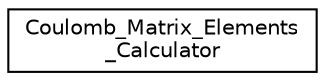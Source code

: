 digraph "Graphical Class Hierarchy"
{
  edge [fontname="Helvetica",fontsize="10",labelfontname="Helvetica",labelfontsize="10"];
  node [fontname="Helvetica",fontsize="10",shape=record];
  rankdir="LR";
  Node1 [label="Coulomb_Matrix_Elements\l_Calculator",height=0.2,width=0.4,color="black", fillcolor="white", style="filled",URL="$classCoulomb__Matrix__Elements__Calculator.html"];
}
